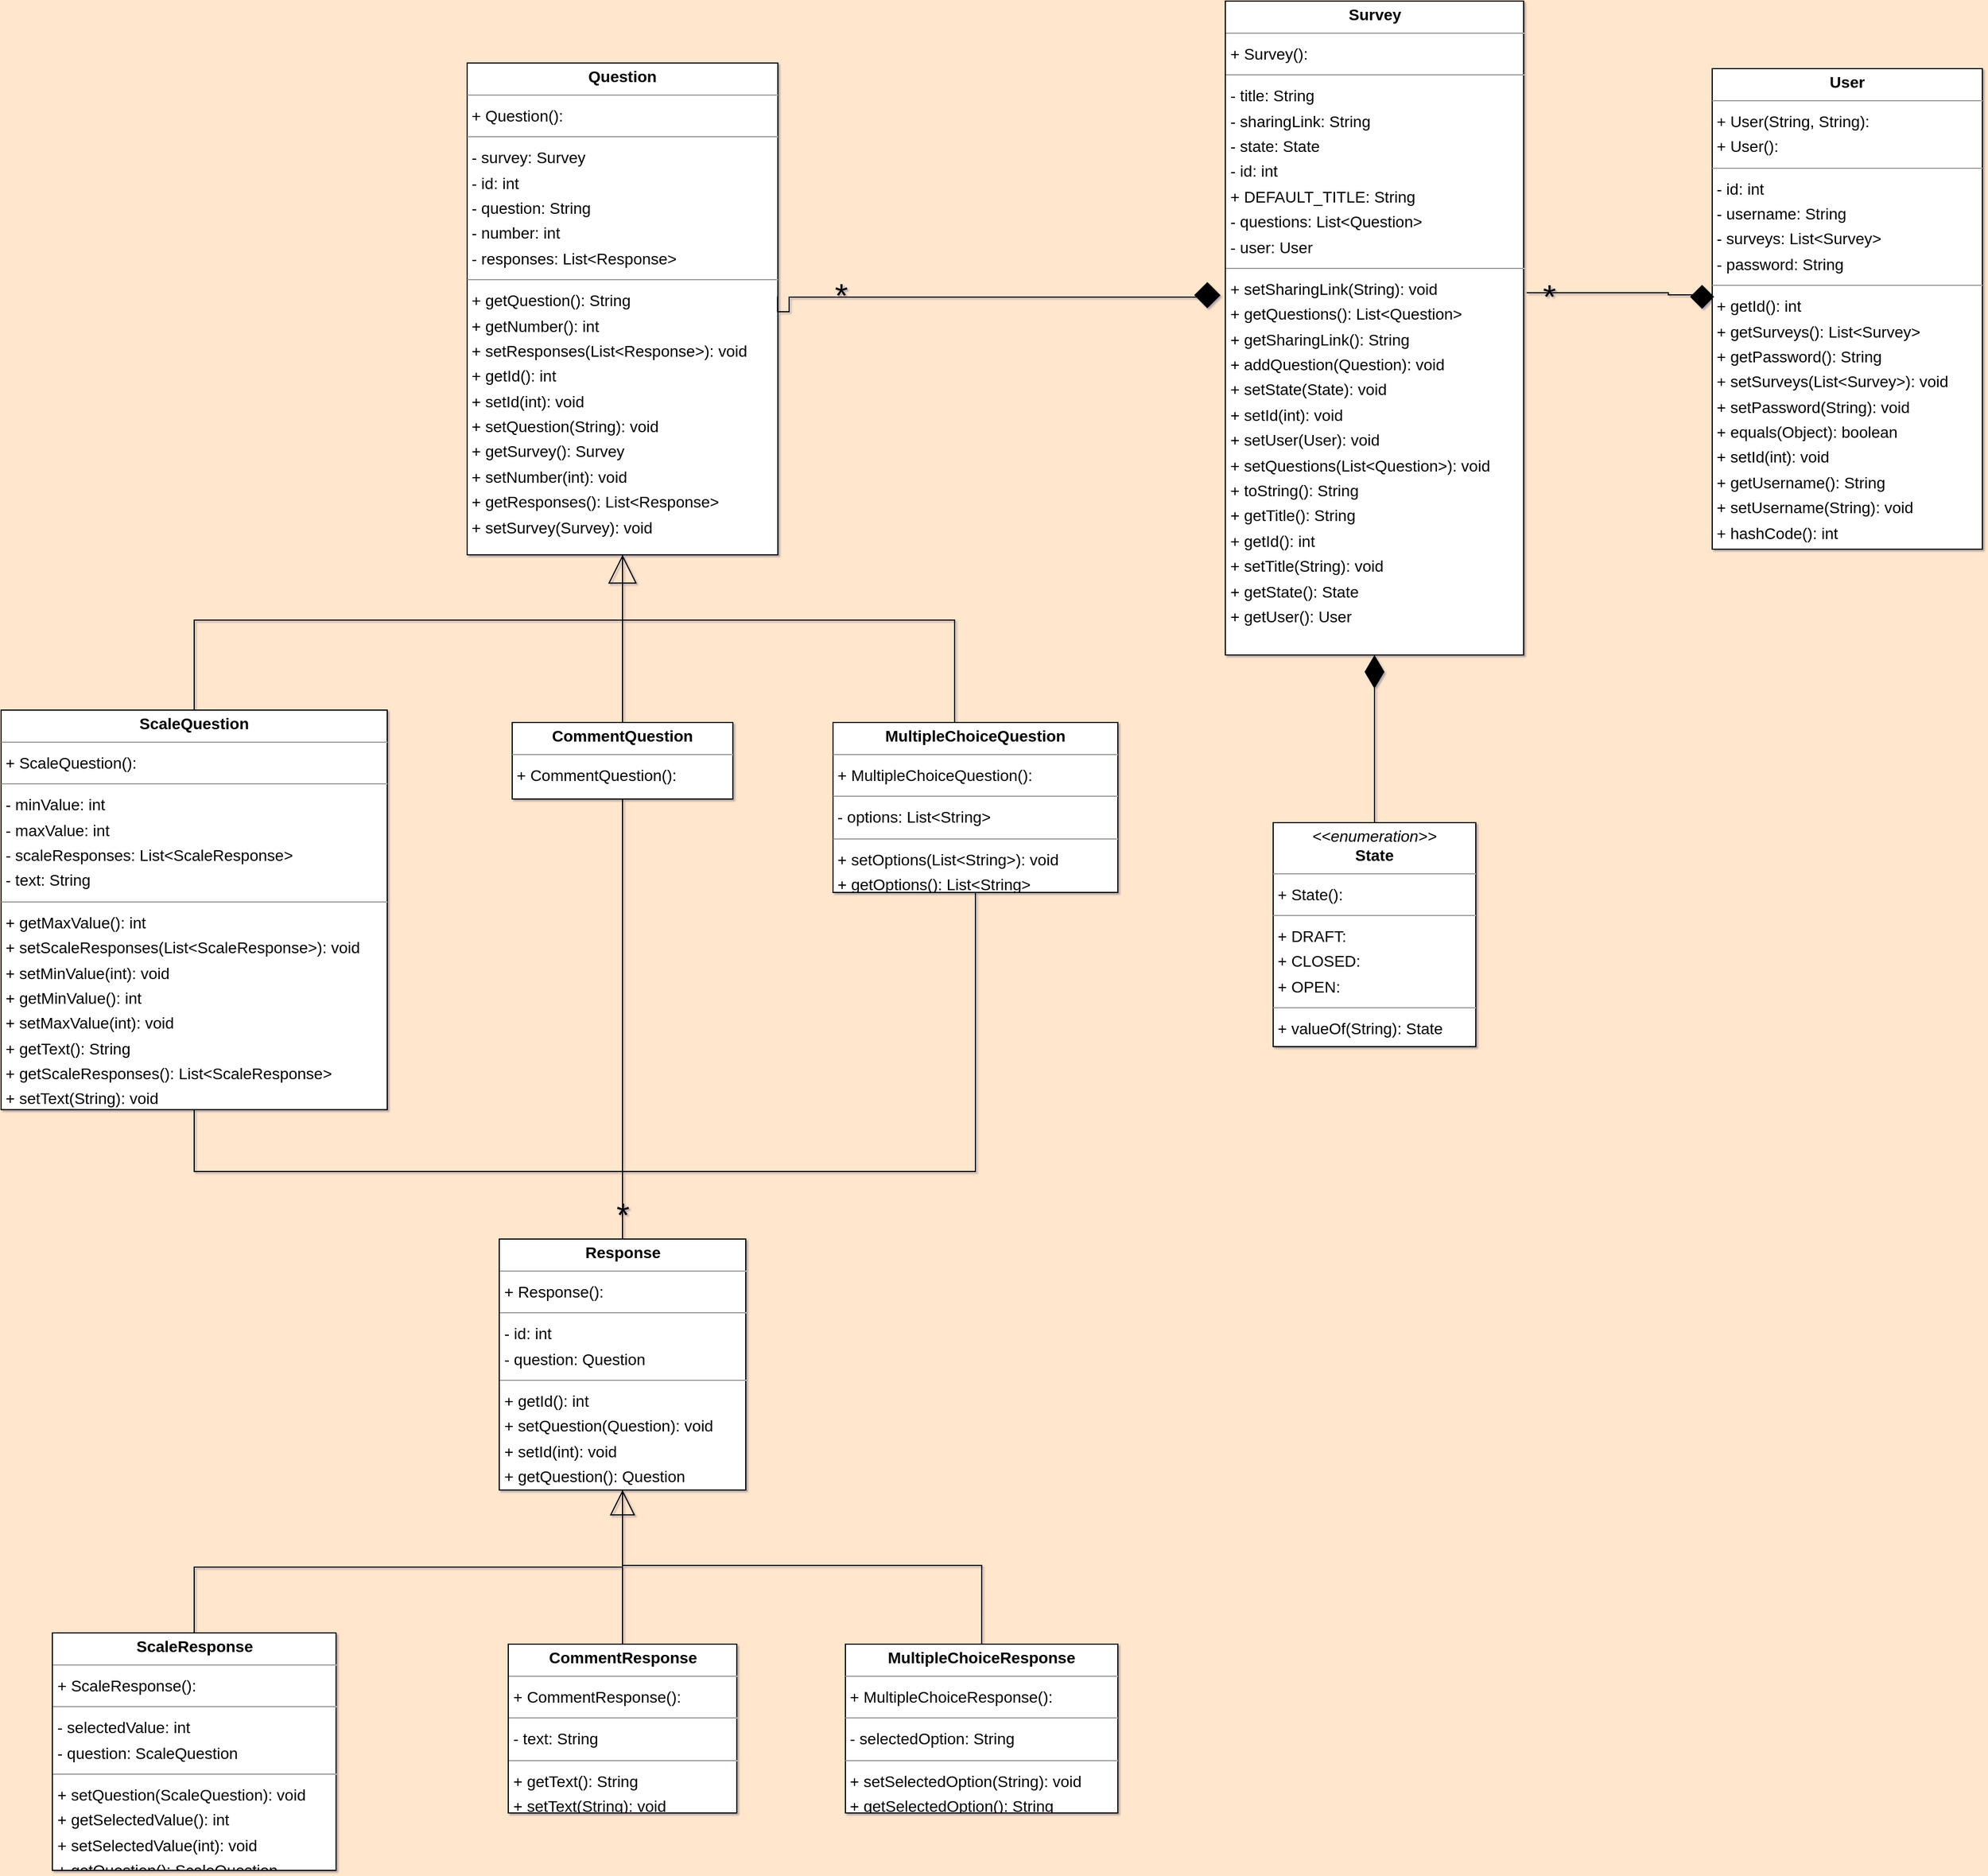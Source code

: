 <mxfile version="22.1.22" type="embed">
  <diagram id="KbDLRkkGjK3lTMdf1_ff" name="Page-1">
    <mxGraphModel dx="1256" dy="144" grid="1" gridSize="10" guides="1" tooltips="1" connect="1" arrows="1" fold="1" page="0" pageScale="1" pageWidth="850" pageHeight="1100" background="#FFE6CC" math="0" shadow="1">
      <root>
        <mxCell id="0" />
        <mxCell id="1" parent="0" />
        <mxCell id="14" style="edgeStyle=orthogonalEdgeStyle;rounded=0;orthogonalLoop=1;jettySize=auto;html=1;entryX=0.5;entryY=1;entryDx=0;entryDy=0;endArrow=block;endFill=0;endSize=23;labelBackgroundColor=none;fontColor=default;" parent="1" source="node10" target="node8" edge="1">
          <mxGeometry relative="1" as="geometry" />
        </mxCell>
        <mxCell id="node10" value="&lt;p style=&quot;margin:0px;margin-top:4px;text-align:center;&quot;&gt;&lt;b&gt;CommentQuestion&lt;/b&gt;&lt;/p&gt;&lt;hr size=&quot;1&quot;/&gt;&lt;p style=&quot;margin:0 0 0 4px;line-height:1.6;&quot;&gt;+ CommentQuestion(): &lt;/p&gt;" style="verticalAlign=top;align=left;overflow=fill;fontSize=14;fontFamily=Helvetica;html=1;rounded=0;shadow=0;comic=0;labelBackgroundColor=none;strokeWidth=1;" parent="1" vertex="1">
          <mxGeometry x="224" y="1281" width="196" height="68" as="geometry" />
        </mxCell>
        <mxCell id="16" style="edgeStyle=orthogonalEdgeStyle;rounded=0;orthogonalLoop=1;jettySize=auto;html=1;entryX=0.5;entryY=1;entryDx=0;entryDy=0;endArrow=none;endFill=0;labelBackgroundColor=none;fontColor=default;" parent="1" source="node0" target="node8" edge="1">
          <mxGeometry relative="1" as="geometry">
            <Array as="points">
              <mxPoint x="617" y="1190" />
              <mxPoint x="322" y="1190" />
            </Array>
          </mxGeometry>
        </mxCell>
        <mxCell id="node0" value="&lt;p style=&quot;margin:0px;margin-top:4px;text-align:center;&quot;&gt;&lt;b&gt;MultipleChoiceQuestion&lt;/b&gt;&lt;/p&gt;&lt;hr size=&quot;1&quot;/&gt;&lt;p style=&quot;margin:0 0 0 4px;line-height:1.6;&quot;&gt;+ MultipleChoiceQuestion(): &lt;/p&gt;&lt;hr size=&quot;1&quot;/&gt;&lt;p style=&quot;margin:0 0 0 4px;line-height:1.6;&quot;&gt;- options: List&amp;lt;String&amp;gt;&lt;/p&gt;&lt;hr size=&quot;1&quot;/&gt;&lt;p style=&quot;margin:0 0 0 4px;line-height:1.6;&quot;&gt;+ setOptions(List&amp;lt;String&amp;gt;): void&lt;br/&gt;+ getOptions(): List&amp;lt;String&amp;gt;&lt;/p&gt;" style="verticalAlign=top;align=left;overflow=fill;fontSize=14;fontFamily=Helvetica;html=1;rounded=0;shadow=0;comic=0;labelBackgroundColor=none;strokeWidth=1;" parent="1" vertex="1">
          <mxGeometry x="509" y="1281" width="253" height="151" as="geometry" />
        </mxCell>
        <mxCell id="12" style="edgeStyle=orthogonalEdgeStyle;rounded=0;orthogonalLoop=1;jettySize=auto;html=1;entryX=0.5;entryY=1;entryDx=0;entryDy=0;endArrow=none;endFill=0;labelBackgroundColor=none;fontColor=default;" parent="1" edge="1">
          <mxGeometry relative="1" as="geometry">
            <mxPoint x="641.059" y="2100" as="sourcePoint" />
            <mxPoint x="322" y="1963" as="targetPoint" />
            <Array as="points">
              <mxPoint x="641" y="2030" />
              <mxPoint x="322" y="2030" />
            </Array>
          </mxGeometry>
        </mxCell>
        <mxCell id="node6" value="&lt;p style=&quot;margin:0px;margin-top:4px;text-align:center;&quot;&gt;&lt;b&gt;MultipleChoiceResponse&lt;/b&gt;&lt;/p&gt;&lt;hr size=&quot;1&quot;/&gt;&lt;p style=&quot;margin:0 0 0 4px;line-height:1.6;&quot;&gt;+ MultipleChoiceResponse(): &lt;/p&gt;&lt;hr size=&quot;1&quot;/&gt;&lt;p style=&quot;margin:0 0 0 4px;line-height:1.6;&quot;&gt;- selectedOption: String&lt;/p&gt;&lt;hr size=&quot;1&quot;/&gt;&lt;p style=&quot;margin:0 0 0 4px;line-height:1.6;&quot;&gt;+ setSelectedOption(String): void&lt;br/&gt;+ getSelectedOption(): String&lt;/p&gt;" style="verticalAlign=top;align=left;overflow=fill;fontSize=14;fontFamily=Helvetica;html=1;rounded=0;shadow=0;comic=0;labelBackgroundColor=none;strokeWidth=1;" parent="1" vertex="1">
          <mxGeometry x="520" y="2100" width="242" height="150" as="geometry" />
        </mxCell>
        <mxCell id="node8" value="&lt;p style=&quot;margin:0px;margin-top:4px;text-align:center;&quot;&gt;&lt;b&gt;Question&lt;/b&gt;&lt;/p&gt;&lt;hr size=&quot;1&quot;/&gt;&lt;p style=&quot;margin:0 0 0 4px;line-height:1.6;&quot;&gt;+ Question(): &lt;/p&gt;&lt;hr size=&quot;1&quot;/&gt;&lt;p style=&quot;margin:0 0 0 4px;line-height:1.6;&quot;&gt;- survey: Survey&lt;br/&gt;- id: int&lt;br/&gt;- question: String&lt;br/&gt;- number: int&lt;br/&gt;- responses: List&amp;lt;Response&amp;gt;&lt;/p&gt;&lt;hr size=&quot;1&quot;/&gt;&lt;p style=&quot;margin:0 0 0 4px;line-height:1.6;&quot;&gt;+ getQuestion(): String&lt;br/&gt;+ getNumber(): int&lt;br/&gt;+ setResponses(List&amp;lt;Response&amp;gt;): void&lt;br/&gt;+ getId(): int&lt;br/&gt;+ setId(int): void&lt;br/&gt;+ setQuestion(String): void&lt;br/&gt;+ getSurvey(): Survey&lt;br/&gt;+ setNumber(int): void&lt;br/&gt;+ getResponses(): List&amp;lt;Response&amp;gt;&lt;br/&gt;+ setSurvey(Survey): void&lt;/p&gt;" style="verticalAlign=top;align=left;overflow=fill;fontSize=14;fontFamily=Helvetica;html=1;rounded=0;shadow=0;comic=0;labelBackgroundColor=none;strokeWidth=1;" parent="1" vertex="1">
          <mxGeometry x="184" y="695" width="276" height="437" as="geometry" />
        </mxCell>
        <mxCell id="18" style="edgeStyle=orthogonalEdgeStyle;rounded=0;orthogonalLoop=1;jettySize=auto;html=1;entryX=0.5;entryY=1;entryDx=0;entryDy=0;endArrow=none;endFill=0;labelBackgroundColor=none;fontColor=default;" parent="1" source="node7" target="node10" edge="1">
          <mxGeometry relative="1" as="geometry" />
        </mxCell>
        <mxCell id="19" style="edgeStyle=orthogonalEdgeStyle;rounded=0;orthogonalLoop=1;jettySize=auto;html=1;entryX=0.5;entryY=1;entryDx=0;entryDy=0;endArrow=none;endFill=0;labelBackgroundColor=none;fontColor=default;" parent="1" source="node7" target="node0" edge="1">
          <mxGeometry relative="1" as="geometry">
            <Array as="points">
              <mxPoint x="322" y="1680" />
              <mxPoint x="636" y="1680" />
            </Array>
          </mxGeometry>
        </mxCell>
        <mxCell id="20" style="edgeStyle=orthogonalEdgeStyle;rounded=0;orthogonalLoop=1;jettySize=auto;html=1;entryX=0.5;entryY=1;entryDx=0;entryDy=0;endArrow=none;endFill=0;labelBackgroundColor=none;fontColor=default;" parent="1" source="node7" target="node1" edge="1">
          <mxGeometry relative="1" as="geometry">
            <Array as="points">
              <mxPoint x="322" y="1680" />
              <mxPoint x="-58" y="1680" />
            </Array>
          </mxGeometry>
        </mxCell>
        <mxCell id="27" value="&lt;font style=&quot;font-size: 30px;&quot;&gt;*&lt;/font&gt;" style="edgeLabel;html=1;align=center;verticalAlign=middle;resizable=0;points=[];labelBackgroundColor=none;" parent="20" vertex="1" connectable="0">
          <mxGeometry x="-0.91" relative="1" as="geometry">
            <mxPoint as="offset" />
          </mxGeometry>
        </mxCell>
        <mxCell id="node7" value="&lt;p style=&quot;margin:0px;margin-top:4px;text-align:center;&quot;&gt;&lt;b&gt;Response&lt;/b&gt;&lt;/p&gt;&lt;hr size=&quot;1&quot;/&gt;&lt;p style=&quot;margin:0 0 0 4px;line-height:1.6;&quot;&gt;+ Response(): &lt;/p&gt;&lt;hr size=&quot;1&quot;/&gt;&lt;p style=&quot;margin:0 0 0 4px;line-height:1.6;&quot;&gt;- id: int&lt;br/&gt;- question: Question&lt;/p&gt;&lt;hr size=&quot;1&quot;/&gt;&lt;p style=&quot;margin:0 0 0 4px;line-height:1.6;&quot;&gt;+ getId(): int&lt;br/&gt;+ setQuestion(Question): void&lt;br/&gt;+ setId(int): void&lt;br/&gt;+ getQuestion(): Question&lt;/p&gt;" style="verticalAlign=top;align=left;overflow=fill;fontSize=14;fontFamily=Helvetica;html=1;rounded=0;shadow=0;comic=0;labelBackgroundColor=none;strokeWidth=1;" parent="1" vertex="1">
          <mxGeometry x="212.5" y="1740" width="219" height="223" as="geometry" />
        </mxCell>
        <mxCell id="17" style="edgeStyle=orthogonalEdgeStyle;rounded=0;orthogonalLoop=1;jettySize=auto;html=1;entryX=0.5;entryY=1;entryDx=0;entryDy=0;endArrow=none;endFill=0;labelBackgroundColor=none;fontColor=default;" parent="1" source="node1" target="node8" edge="1">
          <mxGeometry relative="1" as="geometry">
            <Array as="points">
              <mxPoint x="-58" y="1190" />
              <mxPoint x="322" y="1190" />
            </Array>
          </mxGeometry>
        </mxCell>
        <mxCell id="node1" value="&lt;p style=&quot;margin:0px;margin-top:4px;text-align:center;&quot;&gt;&lt;b&gt;ScaleQuestion&lt;/b&gt;&lt;/p&gt;&lt;hr size=&quot;1&quot;/&gt;&lt;p style=&quot;margin:0 0 0 4px;line-height:1.6;&quot;&gt;+ ScaleQuestion(): &lt;/p&gt;&lt;hr size=&quot;1&quot;/&gt;&lt;p style=&quot;margin:0 0 0 4px;line-height:1.6;&quot;&gt;- minValue: int&lt;br/&gt;- maxValue: int&lt;br/&gt;- scaleResponses: List&amp;lt;ScaleResponse&amp;gt;&lt;br/&gt;- text: String&lt;/p&gt;&lt;hr size=&quot;1&quot;/&gt;&lt;p style=&quot;margin:0 0 0 4px;line-height:1.6;&quot;&gt;+ getMaxValue(): int&lt;br/&gt;+ setScaleResponses(List&amp;lt;ScaleResponse&amp;gt;): void&lt;br/&gt;+ setMinValue(int): void&lt;br/&gt;+ getMinValue(): int&lt;br/&gt;+ setMaxValue(int): void&lt;br/&gt;+ getText(): String&lt;br/&gt;+ getScaleResponses(): List&amp;lt;ScaleResponse&amp;gt;&lt;br/&gt;+ setText(String): void&lt;/p&gt;" style="verticalAlign=top;align=left;overflow=fill;fontSize=14;fontFamily=Helvetica;html=1;rounded=0;shadow=0;comic=0;labelBackgroundColor=none;strokeWidth=1;" parent="1" vertex="1">
          <mxGeometry x="-230" y="1270" width="343" height="355" as="geometry" />
        </mxCell>
        <mxCell id="11" style="edgeStyle=orthogonalEdgeStyle;rounded=0;orthogonalLoop=1;jettySize=auto;html=1;exitX=0.5;exitY=0;exitDx=0;exitDy=0;entryX=0.5;entryY=1;entryDx=0;entryDy=0;endArrow=block;endFill=0;endSize=20;labelBackgroundColor=none;fontColor=default;" parent="1" source="node9" target="node7" edge="1">
          <mxGeometry relative="1" as="geometry" />
        </mxCell>
        <mxCell id="node9" value="&lt;p style=&quot;margin:0px;margin-top:4px;text-align:center;&quot;&gt;&lt;b&gt;ScaleResponse&lt;/b&gt;&lt;/p&gt;&lt;hr size=&quot;1&quot;/&gt;&lt;p style=&quot;margin:0 0 0 4px;line-height:1.6;&quot;&gt;+ ScaleResponse(): &lt;/p&gt;&lt;hr size=&quot;1&quot;/&gt;&lt;p style=&quot;margin:0 0 0 4px;line-height:1.6;&quot;&gt;- selectedValue: int&lt;br/&gt;- question: ScaleQuestion&lt;/p&gt;&lt;hr size=&quot;1&quot;/&gt;&lt;p style=&quot;margin:0 0 0 4px;line-height:1.6;&quot;&gt;+ setQuestion(ScaleQuestion): void&lt;br/&gt;+ getSelectedValue(): int&lt;br/&gt;+ setSelectedValue(int): void&lt;br/&gt;+ getQuestion(): ScaleQuestion&lt;/p&gt;" style="verticalAlign=top;align=left;overflow=fill;fontSize=14;fontFamily=Helvetica;html=1;rounded=0;shadow=0;comic=0;labelBackgroundColor=none;strokeWidth=1;" parent="1" vertex="1">
          <mxGeometry x="-184.5" y="2090" width="252" height="211" as="geometry" />
        </mxCell>
        <mxCell id="3" style="edgeStyle=orthogonalEdgeStyle;rounded=0;orthogonalLoop=1;jettySize=auto;html=1;exitX=0.5;exitY=0;exitDx=0;exitDy=0;entryX=0.5;entryY=1;entryDx=0;entryDy=0;endArrow=diamondThin;endFill=1;strokeWidth=1;endSize=27;labelBackgroundColor=none;fontColor=default;" parent="1" source="node4" target="node2" edge="1">
          <mxGeometry relative="1" as="geometry" />
        </mxCell>
        <mxCell id="node4" value="&lt;p style=&quot;margin:0px;margin-top:4px;text-align:center;&quot;&gt;&lt;i&gt;&amp;lt;&amp;lt;enumeration&amp;gt;&amp;gt;&lt;/i&gt;&lt;br/&gt;&lt;b&gt;State&lt;/b&gt;&lt;/p&gt;&lt;hr size=&quot;1&quot;/&gt;&lt;p style=&quot;margin:0 0 0 4px;line-height:1.6;&quot;&gt;+ State(): &lt;/p&gt;&lt;hr size=&quot;1&quot;/&gt;&lt;p style=&quot;margin:0 0 0 4px;line-height:1.6;&quot;&gt;+ DRAFT: &lt;br/&gt;+ CLOSED: &lt;br/&gt;+ OPEN: &lt;/p&gt;&lt;hr size=&quot;1&quot;/&gt;&lt;p style=&quot;margin:0 0 0 4px;line-height:1.6;&quot;&gt;+ valueOf(String): State&lt;br/&gt;+ values(): State[]&lt;/p&gt;" style="verticalAlign=top;align=left;overflow=fill;fontSize=14;fontFamily=Helvetica;html=1;rounded=0;shadow=0;comic=0;labelBackgroundColor=none;strokeWidth=1;" parent="1" vertex="1">
          <mxGeometry x="900" y="1370" width="180" height="199" as="geometry" />
        </mxCell>
        <mxCell id="8" style="edgeStyle=orthogonalEdgeStyle;rounded=0;orthogonalLoop=1;jettySize=auto;html=1;entryX=0.999;entryY=0.468;entryDx=0;entryDy=0;endArrow=none;endFill=0;endSize=10;startArrow=diamond;startFill=1;startSize=21;entryPerimeter=0;labelBackgroundColor=none;fontColor=default;" parent="1" edge="1">
          <mxGeometry relative="1" as="geometry">
            <mxPoint x="841.47" y="913" as="sourcePoint" />
            <mxPoint x="459.724" y="902.516" as="targetPoint" />
            <Array as="points">
              <mxPoint x="841" y="903" />
              <mxPoint x="470" y="903" />
              <mxPoint x="470" y="916" />
              <mxPoint x="460" y="916" />
            </Array>
          </mxGeometry>
        </mxCell>
        <mxCell id="24" value="&lt;font style=&quot;font-size: 30px;&quot;&gt;*&lt;/font&gt;" style="edgeLabel;html=1;align=center;verticalAlign=middle;resizable=0;points=[];labelBackgroundColor=none;" parent="8" vertex="1" connectable="0">
          <mxGeometry x="0.885" y="2" relative="1" as="geometry">
            <mxPoint x="44" y="-15" as="offset" />
          </mxGeometry>
        </mxCell>
        <mxCell id="node2" value="&lt;p style=&quot;margin:0px;margin-top:4px;text-align:center;&quot;&gt;&lt;b&gt;Survey&lt;/b&gt;&lt;/p&gt;&lt;hr size=&quot;1&quot;/&gt;&lt;p style=&quot;margin:0 0 0 4px;line-height:1.6;&quot;&gt;+ Survey(): &lt;/p&gt;&lt;hr size=&quot;1&quot;/&gt;&lt;p style=&quot;margin:0 0 0 4px;line-height:1.6;&quot;&gt;- title: String&lt;br/&gt;- sharingLink: String&lt;br/&gt;- state: State&lt;br/&gt;- id: int&lt;br/&gt;+ DEFAULT_TITLE: String&lt;br/&gt;- questions: List&amp;lt;Question&amp;gt;&lt;br/&gt;- user: User&lt;/p&gt;&lt;hr size=&quot;1&quot;/&gt;&lt;p style=&quot;margin:0 0 0 4px;line-height:1.6;&quot;&gt;+ setSharingLink(String): void&lt;br/&gt;+ getQuestions(): List&amp;lt;Question&amp;gt;&lt;br/&gt;+ getSharingLink(): String&lt;br/&gt;+ addQuestion(Question): void&lt;br/&gt;+ setState(State): void&lt;br/&gt;+ setId(int): void&lt;br/&gt;+ setUser(User): void&lt;br/&gt;+ setQuestions(List&amp;lt;Question&amp;gt;): void&lt;br/&gt;+ toString(): String&lt;br/&gt;+ getTitle(): String&lt;br/&gt;+ getId(): int&lt;br/&gt;+ setTitle(String): void&lt;br/&gt;+ getState(): State&lt;br/&gt;+ getUser(): User&lt;/p&gt;" style="verticalAlign=top;align=left;overflow=fill;fontSize=14;fontFamily=Helvetica;html=1;rounded=0;shadow=0;comic=0;labelBackgroundColor=none;strokeWidth=1;" parent="1" vertex="1">
          <mxGeometry x="857.5" y="640" width="265" height="581" as="geometry" />
        </mxCell>
        <mxCell id="node3" value="&lt;p style=&quot;margin:0px;margin-top:4px;text-align:center;&quot;&gt;&lt;b&gt;User&lt;/b&gt;&lt;/p&gt;&lt;hr size=&quot;1&quot;/&gt;&lt;p style=&quot;margin:0 0 0 4px;line-height:1.6;&quot;&gt;+ User(String, String): &lt;br/&gt;+ User(): &lt;/p&gt;&lt;hr size=&quot;1&quot;/&gt;&lt;p style=&quot;margin:0 0 0 4px;line-height:1.6;&quot;&gt;- id: int&lt;br/&gt;- username: String&lt;br/&gt;- surveys: List&amp;lt;Survey&amp;gt;&lt;br/&gt;- password: String&lt;/p&gt;&lt;hr size=&quot;1&quot;/&gt;&lt;p style=&quot;margin:0 0 0 4px;line-height:1.6;&quot;&gt;+ getId(): int&lt;br/&gt;+ getSurveys(): List&amp;lt;Survey&amp;gt;&lt;br/&gt;+ getPassword(): String&lt;br/&gt;+ setSurveys(List&amp;lt;Survey&amp;gt;): void&lt;br/&gt;+ setPassword(String): void&lt;br/&gt;+ equals(Object): boolean&lt;br/&gt;+ setId(int): void&lt;br/&gt;+ getUsername(): String&lt;br/&gt;+ setUsername(String): void&lt;br/&gt;+ hashCode(): int&lt;/p&gt;" style="verticalAlign=top;align=left;overflow=fill;fontSize=14;fontFamily=Helvetica;html=1;rounded=0;shadow=0;comic=0;labelBackgroundColor=none;strokeWidth=1;" parent="1" vertex="1">
          <mxGeometry x="1290" y="700" width="240" height="427" as="geometry" />
        </mxCell>
        <mxCell id="28" style="edgeStyle=orthogonalEdgeStyle;rounded=0;orthogonalLoop=1;jettySize=auto;html=1;exitX=0.5;exitY=0;exitDx=0;exitDy=0;entryX=0.5;entryY=1;entryDx=0;entryDy=0;endArrow=none;endFill=0;labelBackgroundColor=none;fontColor=default;" parent="1" source="node5" target="node7" edge="1">
          <mxGeometry relative="1" as="geometry" />
        </mxCell>
        <mxCell id="node5" value="&lt;p style=&quot;margin:0px;margin-top:4px;text-align:center;&quot;&gt;&lt;b&gt;CommentResponse&lt;/b&gt;&lt;/p&gt;&lt;hr size=&quot;1&quot;/&gt;&lt;p style=&quot;margin:0 0 0 4px;line-height:1.6;&quot;&gt;+ CommentResponse(): &lt;/p&gt;&lt;hr size=&quot;1&quot;/&gt;&lt;p style=&quot;margin:0 0 0 4px;line-height:1.6;&quot;&gt;- text: String&lt;/p&gt;&lt;hr size=&quot;1&quot;/&gt;&lt;p style=&quot;margin:0 0 0 4px;line-height:1.6;&quot;&gt;+ getText(): String&lt;br/&gt;+ setText(String): void&lt;/p&gt;" style="verticalAlign=top;align=left;overflow=fill;fontSize=14;fontFamily=Helvetica;html=1;rounded=0;shadow=0;comic=0;labelBackgroundColor=none;strokeWidth=1;" parent="1" vertex="1">
          <mxGeometry x="220.5" y="2100" width="203" height="150" as="geometry" />
        </mxCell>
        <mxCell id="25" style="edgeStyle=orthogonalEdgeStyle;rounded=0;orthogonalLoop=1;jettySize=auto;html=1;exitX=0;exitY=0.5;exitDx=0;exitDy=0;endArrow=none;endFill=0;startArrow=diamond;startFill=1;startSize=19;entryX=1.01;entryY=0.446;entryDx=0;entryDy=0;entryPerimeter=0;labelBackgroundColor=none;fontColor=default;" parent="1" target="node2" edge="1">
          <mxGeometry relative="1" as="geometry">
            <mxPoint x="1281" y="913.5" as="sourcePoint" />
            <mxPoint x="1130" y="901" as="targetPoint" />
            <Array as="points">
              <mxPoint x="1281" y="901" />
              <mxPoint x="1251" y="901" />
              <mxPoint x="1251" y="899" />
            </Array>
          </mxGeometry>
        </mxCell>
        <mxCell id="26" value="&lt;font style=&quot;font-size: 30px;&quot;&gt;*&lt;/font&gt;" style="edgeLabel;html=1;align=center;verticalAlign=middle;resizable=0;points=[];labelBackgroundColor=none;" parent="25" vertex="1" connectable="0">
          <mxGeometry x="0.776" y="3" relative="1" as="geometry">
            <mxPoint as="offset" />
          </mxGeometry>
        </mxCell>
      </root>
    </mxGraphModel>
  </diagram>
</mxfile>
